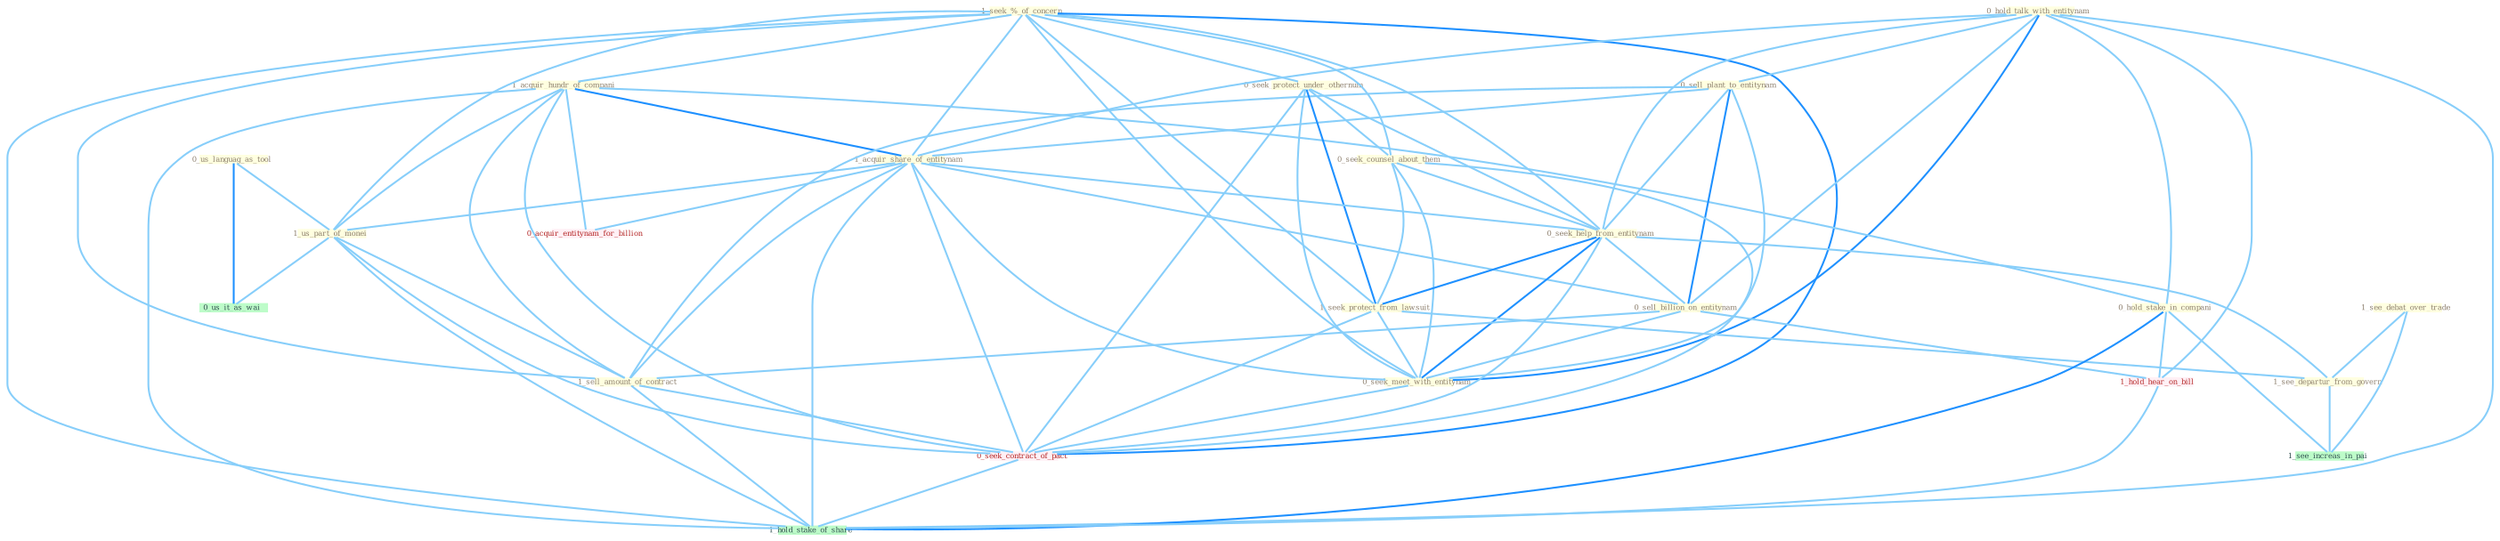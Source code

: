 Graph G{ 
    node
    [shape=polygon,style=filled,width=.5,height=.06,color="#BDFCC9",fixedsize=true,fontsize=4,
    fontcolor="#2f4f4f"];
    {node
    [color="#ffffe0", fontcolor="#8b7d6b"] "1_seek_%_of_concern " "0_hold_talk_with_entitynam " "1_acquir_hundr_of_compani " "0_sell_plant_to_entitynam " "0_us_languag_as_tool " "0_seek_protect_under_othernum " "1_acquir_share_of_entitynam " "1_see_debat_over_trade " "0_seek_counsel_about_them " "0_seek_help_from_entitynam " "1_us_part_of_monei " "0_sell_billion_on_entitynam " "1_seek_protect_from_lawsuit " "0_seek_meet_with_entitynam " "0_hold_stake_in_compani " "1_sell_amount_of_contract " "1_see_departur_from_govern "}
{node [color="#fff0f5", fontcolor="#b22222"] "0_seek_contract_of_pact " "0_acquir_entitynam_for_billion " "1_hold_hear_on_bill "}
edge [color="#B0E2FF"];

	"1_seek_%_of_concern " -- "1_acquir_hundr_of_compani " [w="1", color="#87cefa" ];
	"1_seek_%_of_concern " -- "0_seek_protect_under_othernum " [w="1", color="#87cefa" ];
	"1_seek_%_of_concern " -- "1_acquir_share_of_entitynam " [w="1", color="#87cefa" ];
	"1_seek_%_of_concern " -- "0_seek_counsel_about_them " [w="1", color="#87cefa" ];
	"1_seek_%_of_concern " -- "0_seek_help_from_entitynam " [w="1", color="#87cefa" ];
	"1_seek_%_of_concern " -- "1_us_part_of_monei " [w="1", color="#87cefa" ];
	"1_seek_%_of_concern " -- "1_seek_protect_from_lawsuit " [w="1", color="#87cefa" ];
	"1_seek_%_of_concern " -- "0_seek_meet_with_entitynam " [w="1", color="#87cefa" ];
	"1_seek_%_of_concern " -- "1_sell_amount_of_contract " [w="1", color="#87cefa" ];
	"1_seek_%_of_concern " -- "0_seek_contract_of_pact " [w="2", color="#1e90ff" , len=0.8];
	"1_seek_%_of_concern " -- "1_hold_stake_of_share " [w="1", color="#87cefa" ];
	"0_hold_talk_with_entitynam " -- "0_sell_plant_to_entitynam " [w="1", color="#87cefa" ];
	"0_hold_talk_with_entitynam " -- "1_acquir_share_of_entitynam " [w="1", color="#87cefa" ];
	"0_hold_talk_with_entitynam " -- "0_seek_help_from_entitynam " [w="1", color="#87cefa" ];
	"0_hold_talk_with_entitynam " -- "0_sell_billion_on_entitynam " [w="1", color="#87cefa" ];
	"0_hold_talk_with_entitynam " -- "0_seek_meet_with_entitynam " [w="2", color="#1e90ff" , len=0.8];
	"0_hold_talk_with_entitynam " -- "0_hold_stake_in_compani " [w="1", color="#87cefa" ];
	"0_hold_talk_with_entitynam " -- "1_hold_hear_on_bill " [w="1", color="#87cefa" ];
	"0_hold_talk_with_entitynam " -- "1_hold_stake_of_share " [w="1", color="#87cefa" ];
	"1_acquir_hundr_of_compani " -- "1_acquir_share_of_entitynam " [w="2", color="#1e90ff" , len=0.8];
	"1_acquir_hundr_of_compani " -- "1_us_part_of_monei " [w="1", color="#87cefa" ];
	"1_acquir_hundr_of_compani " -- "0_hold_stake_in_compani " [w="1", color="#87cefa" ];
	"1_acquir_hundr_of_compani " -- "1_sell_amount_of_contract " [w="1", color="#87cefa" ];
	"1_acquir_hundr_of_compani " -- "0_seek_contract_of_pact " [w="1", color="#87cefa" ];
	"1_acquir_hundr_of_compani " -- "0_acquir_entitynam_for_billion " [w="1", color="#87cefa" ];
	"1_acquir_hundr_of_compani " -- "1_hold_stake_of_share " [w="1", color="#87cefa" ];
	"0_sell_plant_to_entitynam " -- "1_acquir_share_of_entitynam " [w="1", color="#87cefa" ];
	"0_sell_plant_to_entitynam " -- "0_seek_help_from_entitynam " [w="1", color="#87cefa" ];
	"0_sell_plant_to_entitynam " -- "0_sell_billion_on_entitynam " [w="2", color="#1e90ff" , len=0.8];
	"0_sell_plant_to_entitynam " -- "0_seek_meet_with_entitynam " [w="1", color="#87cefa" ];
	"0_sell_plant_to_entitynam " -- "1_sell_amount_of_contract " [w="1", color="#87cefa" ];
	"0_us_languag_as_tool " -- "1_us_part_of_monei " [w="1", color="#87cefa" ];
	"0_us_languag_as_tool " -- "0_us_it_as_wai " [w="2", color="#1e90ff" , len=0.8];
	"0_seek_protect_under_othernum " -- "0_seek_counsel_about_them " [w="1", color="#87cefa" ];
	"0_seek_protect_under_othernum " -- "0_seek_help_from_entitynam " [w="1", color="#87cefa" ];
	"0_seek_protect_under_othernum " -- "1_seek_protect_from_lawsuit " [w="2", color="#1e90ff" , len=0.8];
	"0_seek_protect_under_othernum " -- "0_seek_meet_with_entitynam " [w="1", color="#87cefa" ];
	"0_seek_protect_under_othernum " -- "0_seek_contract_of_pact " [w="1", color="#87cefa" ];
	"1_acquir_share_of_entitynam " -- "0_seek_help_from_entitynam " [w="1", color="#87cefa" ];
	"1_acquir_share_of_entitynam " -- "1_us_part_of_monei " [w="1", color="#87cefa" ];
	"1_acquir_share_of_entitynam " -- "0_sell_billion_on_entitynam " [w="1", color="#87cefa" ];
	"1_acquir_share_of_entitynam " -- "0_seek_meet_with_entitynam " [w="1", color="#87cefa" ];
	"1_acquir_share_of_entitynam " -- "1_sell_amount_of_contract " [w="1", color="#87cefa" ];
	"1_acquir_share_of_entitynam " -- "0_seek_contract_of_pact " [w="1", color="#87cefa" ];
	"1_acquir_share_of_entitynam " -- "0_acquir_entitynam_for_billion " [w="1", color="#87cefa" ];
	"1_acquir_share_of_entitynam " -- "1_hold_stake_of_share " [w="1", color="#87cefa" ];
	"1_see_debat_over_trade " -- "1_see_departur_from_govern " [w="1", color="#87cefa" ];
	"1_see_debat_over_trade " -- "1_see_increas_in_pai " [w="1", color="#87cefa" ];
	"0_seek_counsel_about_them " -- "0_seek_help_from_entitynam " [w="1", color="#87cefa" ];
	"0_seek_counsel_about_them " -- "1_seek_protect_from_lawsuit " [w="1", color="#87cefa" ];
	"0_seek_counsel_about_them " -- "0_seek_meet_with_entitynam " [w="1", color="#87cefa" ];
	"0_seek_counsel_about_them " -- "0_seek_contract_of_pact " [w="1", color="#87cefa" ];
	"0_seek_help_from_entitynam " -- "0_sell_billion_on_entitynam " [w="1", color="#87cefa" ];
	"0_seek_help_from_entitynam " -- "1_seek_protect_from_lawsuit " [w="2", color="#1e90ff" , len=0.8];
	"0_seek_help_from_entitynam " -- "0_seek_meet_with_entitynam " [w="2", color="#1e90ff" , len=0.8];
	"0_seek_help_from_entitynam " -- "1_see_departur_from_govern " [w="1", color="#87cefa" ];
	"0_seek_help_from_entitynam " -- "0_seek_contract_of_pact " [w="1", color="#87cefa" ];
	"1_us_part_of_monei " -- "1_sell_amount_of_contract " [w="1", color="#87cefa" ];
	"1_us_part_of_monei " -- "0_seek_contract_of_pact " [w="1", color="#87cefa" ];
	"1_us_part_of_monei " -- "0_us_it_as_wai " [w="1", color="#87cefa" ];
	"1_us_part_of_monei " -- "1_hold_stake_of_share " [w="1", color="#87cefa" ];
	"0_sell_billion_on_entitynam " -- "0_seek_meet_with_entitynam " [w="1", color="#87cefa" ];
	"0_sell_billion_on_entitynam " -- "1_sell_amount_of_contract " [w="1", color="#87cefa" ];
	"0_sell_billion_on_entitynam " -- "1_hold_hear_on_bill " [w="1", color="#87cefa" ];
	"1_seek_protect_from_lawsuit " -- "0_seek_meet_with_entitynam " [w="1", color="#87cefa" ];
	"1_seek_protect_from_lawsuit " -- "1_see_departur_from_govern " [w="1", color="#87cefa" ];
	"1_seek_protect_from_lawsuit " -- "0_seek_contract_of_pact " [w="1", color="#87cefa" ];
	"0_seek_meet_with_entitynam " -- "0_seek_contract_of_pact " [w="1", color="#87cefa" ];
	"0_hold_stake_in_compani " -- "1_see_increas_in_pai " [w="1", color="#87cefa" ];
	"0_hold_stake_in_compani " -- "1_hold_hear_on_bill " [w="1", color="#87cefa" ];
	"0_hold_stake_in_compani " -- "1_hold_stake_of_share " [w="2", color="#1e90ff" , len=0.8];
	"1_sell_amount_of_contract " -- "0_seek_contract_of_pact " [w="1", color="#87cefa" ];
	"1_sell_amount_of_contract " -- "1_hold_stake_of_share " [w="1", color="#87cefa" ];
	"1_see_departur_from_govern " -- "1_see_increas_in_pai " [w="1", color="#87cefa" ];
	"0_seek_contract_of_pact " -- "1_hold_stake_of_share " [w="1", color="#87cefa" ];
	"1_hold_hear_on_bill " -- "1_hold_stake_of_share " [w="1", color="#87cefa" ];
}